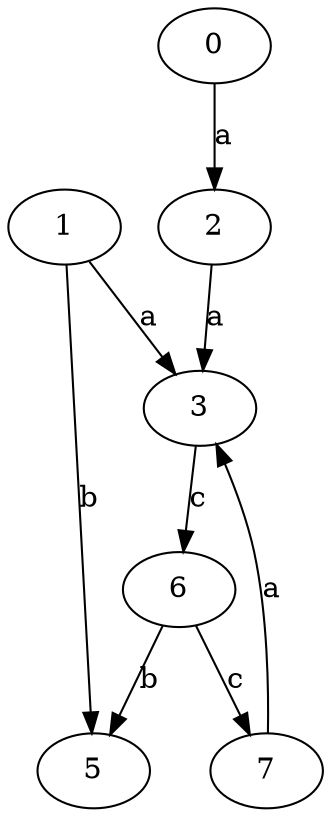 strict digraph  {
2;
0;
3;
1;
5;
6;
7;
2 -> 3  [label=a];
0 -> 2  [label=a];
3 -> 6  [label=c];
1 -> 3  [label=a];
1 -> 5  [label=b];
6 -> 5  [label=b];
6 -> 7  [label=c];
7 -> 3  [label=a];
}
